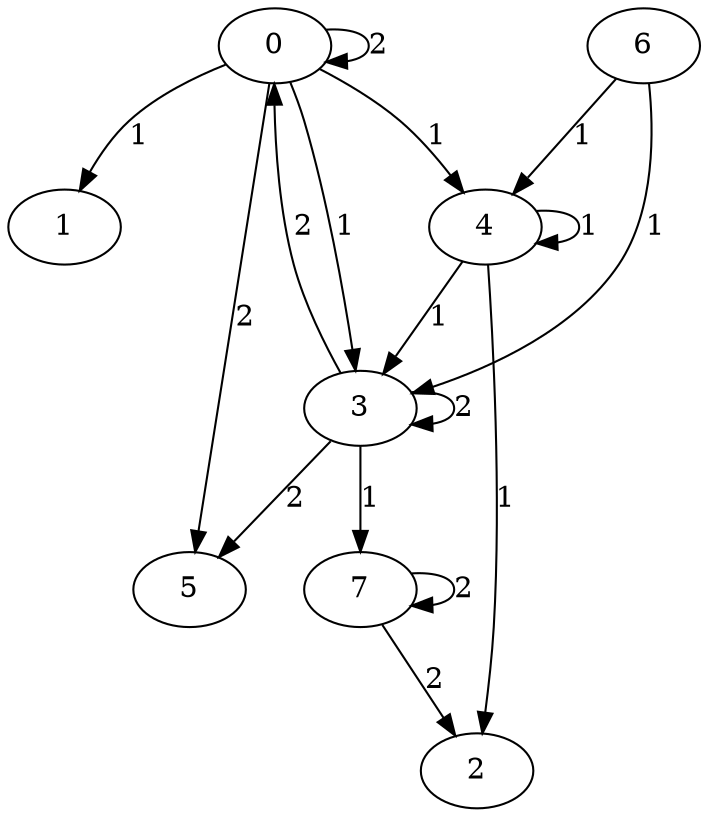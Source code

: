 digraph G {
0;
0 -> 0 [ label="2" ] ;
0 -> 1 [ label="1" ] ;
0 -> 3 [ label="1" ] ;
0 -> 4 [ label="1" ] ;
0 -> 5 [ label="2" ] ;
1;
2;
3;
3 -> 0 [ label="2" ] ;
3 -> 3 [ label="2" ] ;
3 -> 5 [ label="2" ] ;
3 -> 7 [ label="1" ] ;
4;
4 -> 2 [ label="1" ] ;
4 -> 3 [ label="1" ] ;
4 -> 4 [ label="1" ] ;
5;
6;
6 -> 3 [ label="1" ] ;
6 -> 4 [ label="1" ] ;
7;
7 -> 2 [ label="2" ] ;
7 -> 7 [ label="2" ] ;
}